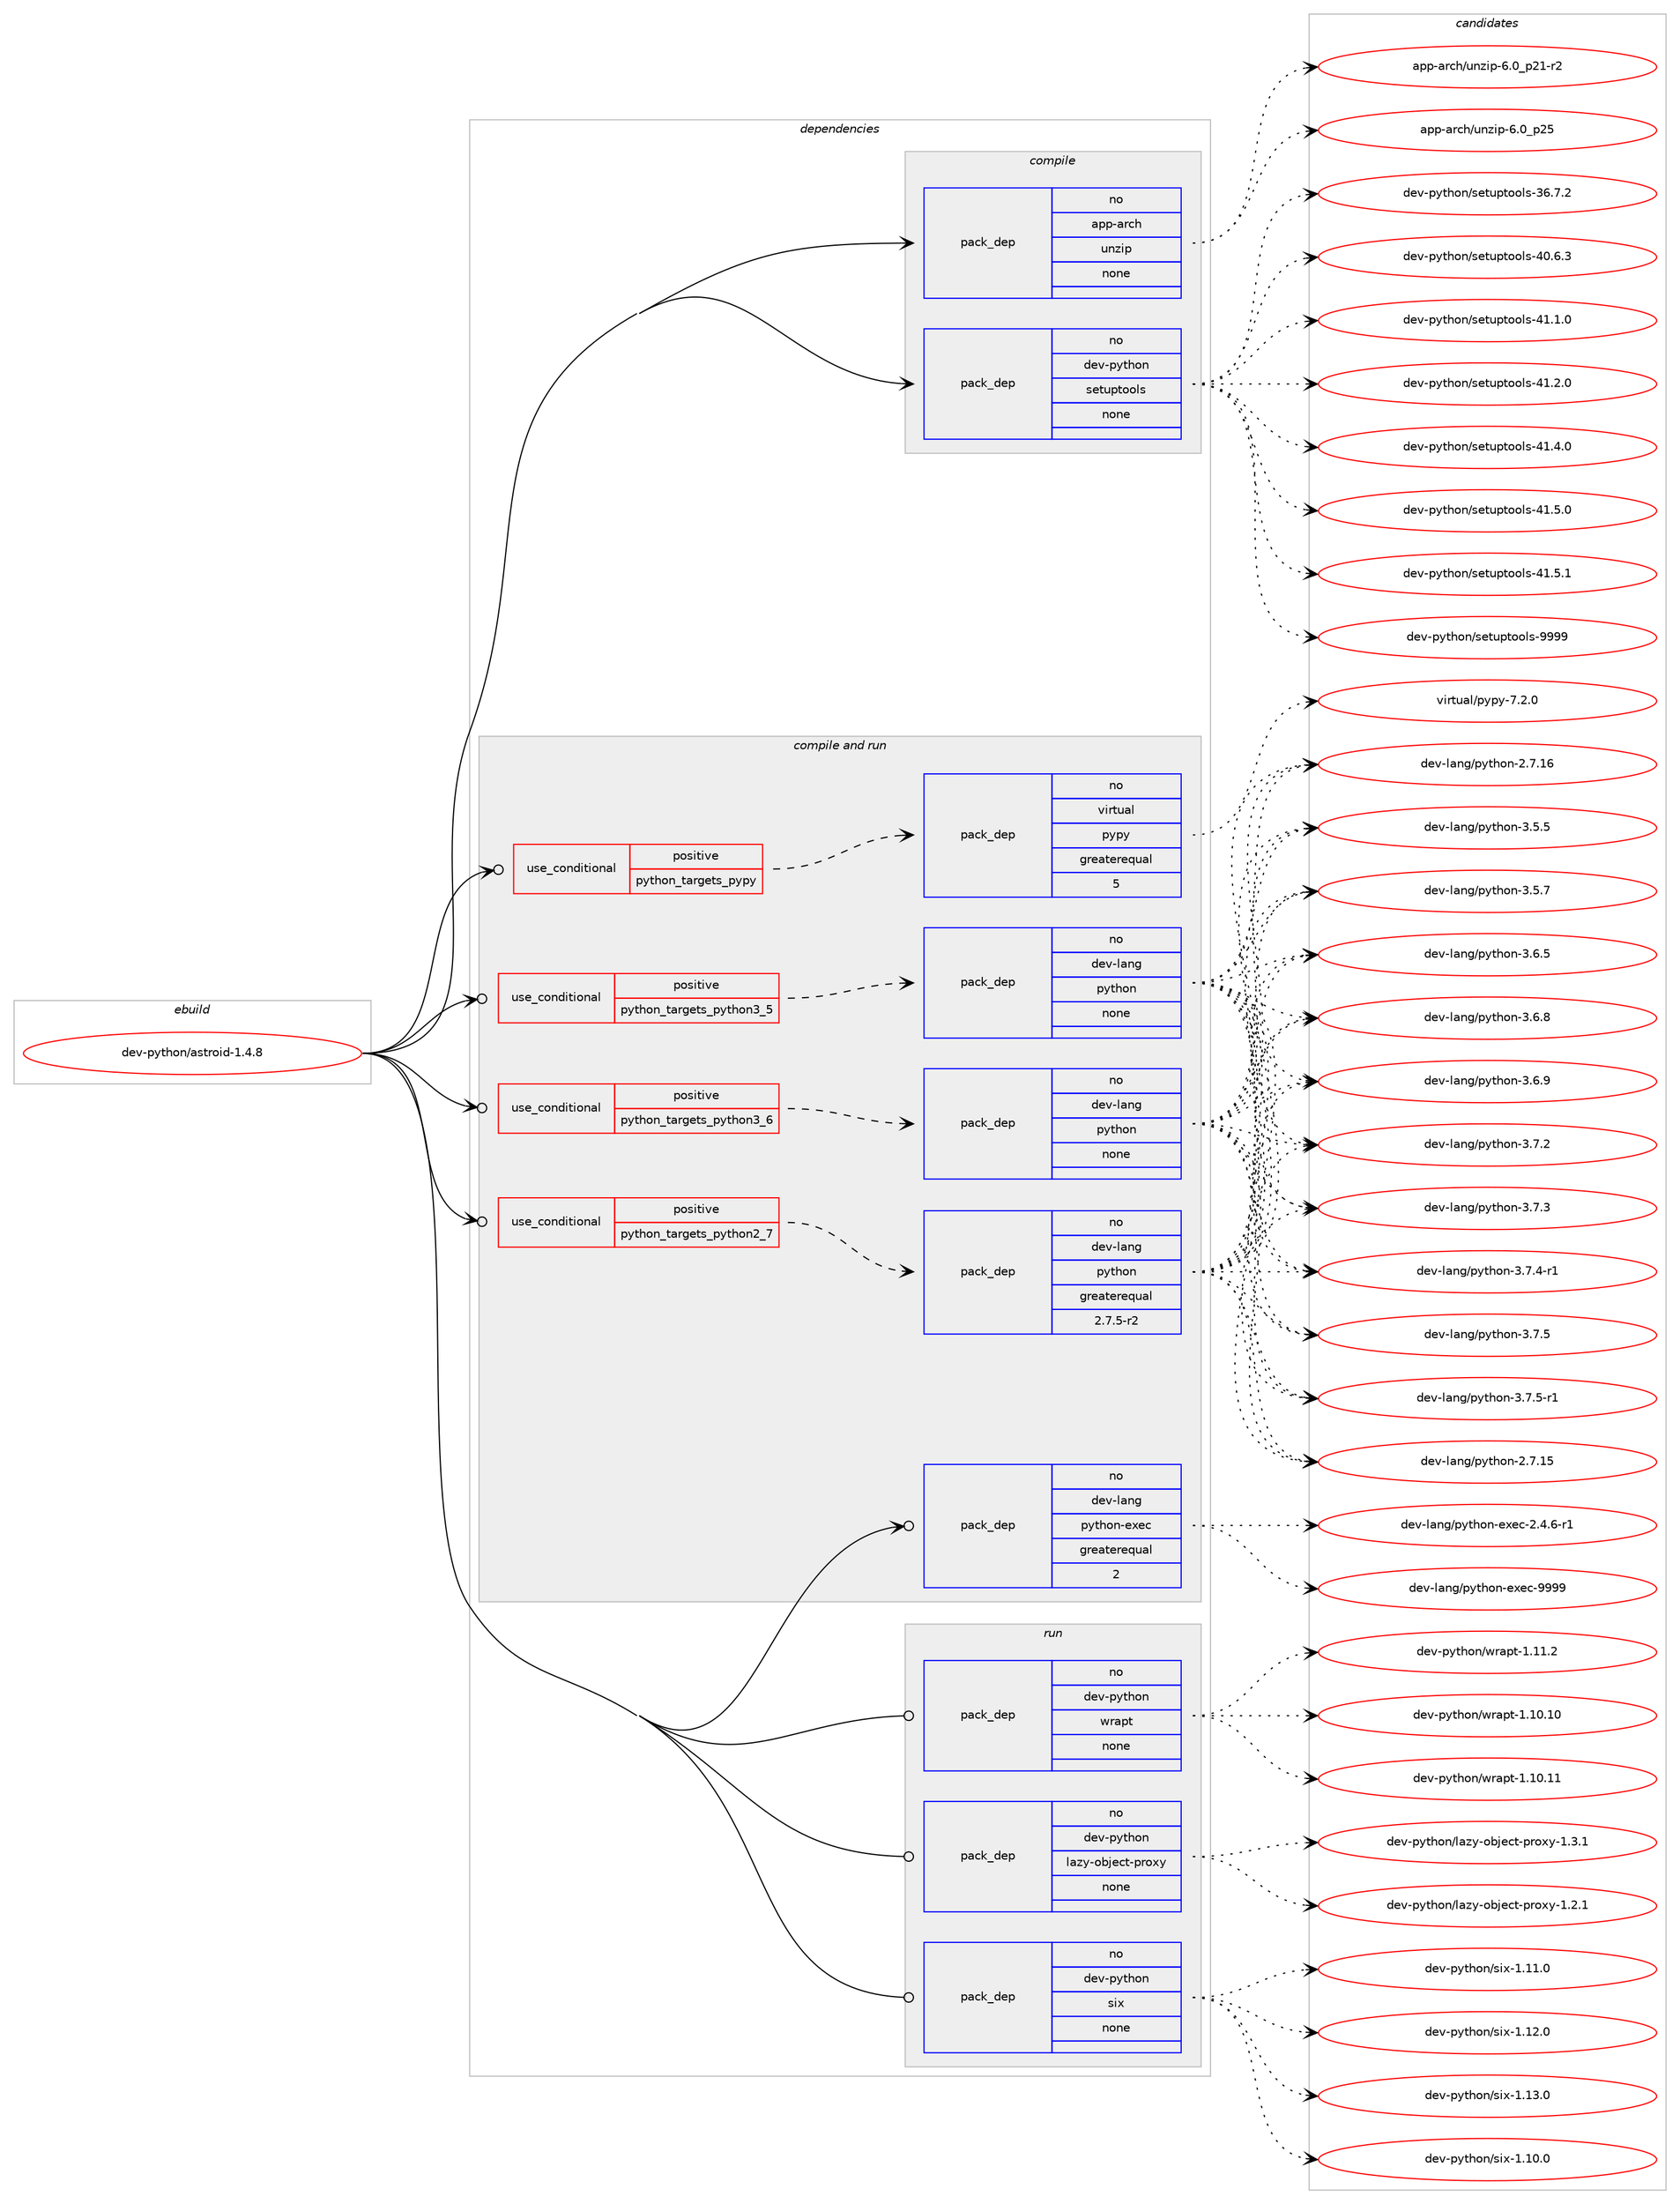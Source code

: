 digraph prolog {

# *************
# Graph options
# *************

newrank=true;
concentrate=true;
compound=true;
graph [rankdir=LR,fontname=Helvetica,fontsize=10,ranksep=1.5];#, ranksep=2.5, nodesep=0.2];
edge  [arrowhead=vee];
node  [fontname=Helvetica,fontsize=10];

# **********
# The ebuild
# **********

subgraph cluster_leftcol {
color=gray;
rank=same;
label=<<i>ebuild</i>>;
id [label="dev-python/astroid-1.4.8", color=red, width=4, href="../dev-python/astroid-1.4.8.svg"];
}

# ****************
# The dependencies
# ****************

subgraph cluster_midcol {
color=gray;
label=<<i>dependencies</i>>;
subgraph cluster_compile {
fillcolor="#eeeeee";
style=filled;
label=<<i>compile</i>>;
subgraph pack446634 {
dependency594716 [label=<<TABLE BORDER="0" CELLBORDER="1" CELLSPACING="0" CELLPADDING="4" WIDTH="220"><TR><TD ROWSPAN="6" CELLPADDING="30">pack_dep</TD></TR><TR><TD WIDTH="110">no</TD></TR><TR><TD>app-arch</TD></TR><TR><TD>unzip</TD></TR><TR><TD>none</TD></TR><TR><TD></TD></TR></TABLE>>, shape=none, color=blue];
}
id:e -> dependency594716:w [weight=20,style="solid",arrowhead="vee"];
subgraph pack446635 {
dependency594717 [label=<<TABLE BORDER="0" CELLBORDER="1" CELLSPACING="0" CELLPADDING="4" WIDTH="220"><TR><TD ROWSPAN="6" CELLPADDING="30">pack_dep</TD></TR><TR><TD WIDTH="110">no</TD></TR><TR><TD>dev-python</TD></TR><TR><TD>setuptools</TD></TR><TR><TD>none</TD></TR><TR><TD></TD></TR></TABLE>>, shape=none, color=blue];
}
id:e -> dependency594717:w [weight=20,style="solid",arrowhead="vee"];
}
subgraph cluster_compileandrun {
fillcolor="#eeeeee";
style=filled;
label=<<i>compile and run</i>>;
subgraph cond136310 {
dependency594718 [label=<<TABLE BORDER="0" CELLBORDER="1" CELLSPACING="0" CELLPADDING="4"><TR><TD ROWSPAN="3" CELLPADDING="10">use_conditional</TD></TR><TR><TD>positive</TD></TR><TR><TD>python_targets_pypy</TD></TR></TABLE>>, shape=none, color=red];
subgraph pack446636 {
dependency594719 [label=<<TABLE BORDER="0" CELLBORDER="1" CELLSPACING="0" CELLPADDING="4" WIDTH="220"><TR><TD ROWSPAN="6" CELLPADDING="30">pack_dep</TD></TR><TR><TD WIDTH="110">no</TD></TR><TR><TD>virtual</TD></TR><TR><TD>pypy</TD></TR><TR><TD>greaterequal</TD></TR><TR><TD>5</TD></TR></TABLE>>, shape=none, color=blue];
}
dependency594718:e -> dependency594719:w [weight=20,style="dashed",arrowhead="vee"];
}
id:e -> dependency594718:w [weight=20,style="solid",arrowhead="odotvee"];
subgraph cond136311 {
dependency594720 [label=<<TABLE BORDER="0" CELLBORDER="1" CELLSPACING="0" CELLPADDING="4"><TR><TD ROWSPAN="3" CELLPADDING="10">use_conditional</TD></TR><TR><TD>positive</TD></TR><TR><TD>python_targets_python2_7</TD></TR></TABLE>>, shape=none, color=red];
subgraph pack446637 {
dependency594721 [label=<<TABLE BORDER="0" CELLBORDER="1" CELLSPACING="0" CELLPADDING="4" WIDTH="220"><TR><TD ROWSPAN="6" CELLPADDING="30">pack_dep</TD></TR><TR><TD WIDTH="110">no</TD></TR><TR><TD>dev-lang</TD></TR><TR><TD>python</TD></TR><TR><TD>greaterequal</TD></TR><TR><TD>2.7.5-r2</TD></TR></TABLE>>, shape=none, color=blue];
}
dependency594720:e -> dependency594721:w [weight=20,style="dashed",arrowhead="vee"];
}
id:e -> dependency594720:w [weight=20,style="solid",arrowhead="odotvee"];
subgraph cond136312 {
dependency594722 [label=<<TABLE BORDER="0" CELLBORDER="1" CELLSPACING="0" CELLPADDING="4"><TR><TD ROWSPAN="3" CELLPADDING="10">use_conditional</TD></TR><TR><TD>positive</TD></TR><TR><TD>python_targets_python3_5</TD></TR></TABLE>>, shape=none, color=red];
subgraph pack446638 {
dependency594723 [label=<<TABLE BORDER="0" CELLBORDER="1" CELLSPACING="0" CELLPADDING="4" WIDTH="220"><TR><TD ROWSPAN="6" CELLPADDING="30">pack_dep</TD></TR><TR><TD WIDTH="110">no</TD></TR><TR><TD>dev-lang</TD></TR><TR><TD>python</TD></TR><TR><TD>none</TD></TR><TR><TD></TD></TR></TABLE>>, shape=none, color=blue];
}
dependency594722:e -> dependency594723:w [weight=20,style="dashed",arrowhead="vee"];
}
id:e -> dependency594722:w [weight=20,style="solid",arrowhead="odotvee"];
subgraph cond136313 {
dependency594724 [label=<<TABLE BORDER="0" CELLBORDER="1" CELLSPACING="0" CELLPADDING="4"><TR><TD ROWSPAN="3" CELLPADDING="10">use_conditional</TD></TR><TR><TD>positive</TD></TR><TR><TD>python_targets_python3_6</TD></TR></TABLE>>, shape=none, color=red];
subgraph pack446639 {
dependency594725 [label=<<TABLE BORDER="0" CELLBORDER="1" CELLSPACING="0" CELLPADDING="4" WIDTH="220"><TR><TD ROWSPAN="6" CELLPADDING="30">pack_dep</TD></TR><TR><TD WIDTH="110">no</TD></TR><TR><TD>dev-lang</TD></TR><TR><TD>python</TD></TR><TR><TD>none</TD></TR><TR><TD></TD></TR></TABLE>>, shape=none, color=blue];
}
dependency594724:e -> dependency594725:w [weight=20,style="dashed",arrowhead="vee"];
}
id:e -> dependency594724:w [weight=20,style="solid",arrowhead="odotvee"];
subgraph pack446640 {
dependency594726 [label=<<TABLE BORDER="0" CELLBORDER="1" CELLSPACING="0" CELLPADDING="4" WIDTH="220"><TR><TD ROWSPAN="6" CELLPADDING="30">pack_dep</TD></TR><TR><TD WIDTH="110">no</TD></TR><TR><TD>dev-lang</TD></TR><TR><TD>python-exec</TD></TR><TR><TD>greaterequal</TD></TR><TR><TD>2</TD></TR></TABLE>>, shape=none, color=blue];
}
id:e -> dependency594726:w [weight=20,style="solid",arrowhead="odotvee"];
}
subgraph cluster_run {
fillcolor="#eeeeee";
style=filled;
label=<<i>run</i>>;
subgraph pack446641 {
dependency594727 [label=<<TABLE BORDER="0" CELLBORDER="1" CELLSPACING="0" CELLPADDING="4" WIDTH="220"><TR><TD ROWSPAN="6" CELLPADDING="30">pack_dep</TD></TR><TR><TD WIDTH="110">no</TD></TR><TR><TD>dev-python</TD></TR><TR><TD>lazy-object-proxy</TD></TR><TR><TD>none</TD></TR><TR><TD></TD></TR></TABLE>>, shape=none, color=blue];
}
id:e -> dependency594727:w [weight=20,style="solid",arrowhead="odot"];
subgraph pack446642 {
dependency594728 [label=<<TABLE BORDER="0" CELLBORDER="1" CELLSPACING="0" CELLPADDING="4" WIDTH="220"><TR><TD ROWSPAN="6" CELLPADDING="30">pack_dep</TD></TR><TR><TD WIDTH="110">no</TD></TR><TR><TD>dev-python</TD></TR><TR><TD>six</TD></TR><TR><TD>none</TD></TR><TR><TD></TD></TR></TABLE>>, shape=none, color=blue];
}
id:e -> dependency594728:w [weight=20,style="solid",arrowhead="odot"];
subgraph pack446643 {
dependency594729 [label=<<TABLE BORDER="0" CELLBORDER="1" CELLSPACING="0" CELLPADDING="4" WIDTH="220"><TR><TD ROWSPAN="6" CELLPADDING="30">pack_dep</TD></TR><TR><TD WIDTH="110">no</TD></TR><TR><TD>dev-python</TD></TR><TR><TD>wrapt</TD></TR><TR><TD>none</TD></TR><TR><TD></TD></TR></TABLE>>, shape=none, color=blue];
}
id:e -> dependency594729:w [weight=20,style="solid",arrowhead="odot"];
}
}

# **************
# The candidates
# **************

subgraph cluster_choices {
rank=same;
color=gray;
label=<<i>candidates</i>>;

subgraph choice446634 {
color=black;
nodesep=1;
choice9711211245971149910447117110122105112455446489511250494511450 [label="app-arch/unzip-6.0_p21-r2", color=red, width=4,href="../app-arch/unzip-6.0_p21-r2.svg"];
choice971121124597114991044711711012210511245544648951125053 [label="app-arch/unzip-6.0_p25", color=red, width=4,href="../app-arch/unzip-6.0_p25.svg"];
dependency594716:e -> choice9711211245971149910447117110122105112455446489511250494511450:w [style=dotted,weight="100"];
dependency594716:e -> choice971121124597114991044711711012210511245544648951125053:w [style=dotted,weight="100"];
}
subgraph choice446635 {
color=black;
nodesep=1;
choice100101118451121211161041111104711510111611711211611111110811545515446554650 [label="dev-python/setuptools-36.7.2", color=red, width=4,href="../dev-python/setuptools-36.7.2.svg"];
choice100101118451121211161041111104711510111611711211611111110811545524846544651 [label="dev-python/setuptools-40.6.3", color=red, width=4,href="../dev-python/setuptools-40.6.3.svg"];
choice100101118451121211161041111104711510111611711211611111110811545524946494648 [label="dev-python/setuptools-41.1.0", color=red, width=4,href="../dev-python/setuptools-41.1.0.svg"];
choice100101118451121211161041111104711510111611711211611111110811545524946504648 [label="dev-python/setuptools-41.2.0", color=red, width=4,href="../dev-python/setuptools-41.2.0.svg"];
choice100101118451121211161041111104711510111611711211611111110811545524946524648 [label="dev-python/setuptools-41.4.0", color=red, width=4,href="../dev-python/setuptools-41.4.0.svg"];
choice100101118451121211161041111104711510111611711211611111110811545524946534648 [label="dev-python/setuptools-41.5.0", color=red, width=4,href="../dev-python/setuptools-41.5.0.svg"];
choice100101118451121211161041111104711510111611711211611111110811545524946534649 [label="dev-python/setuptools-41.5.1", color=red, width=4,href="../dev-python/setuptools-41.5.1.svg"];
choice10010111845112121116104111110471151011161171121161111111081154557575757 [label="dev-python/setuptools-9999", color=red, width=4,href="../dev-python/setuptools-9999.svg"];
dependency594717:e -> choice100101118451121211161041111104711510111611711211611111110811545515446554650:w [style=dotted,weight="100"];
dependency594717:e -> choice100101118451121211161041111104711510111611711211611111110811545524846544651:w [style=dotted,weight="100"];
dependency594717:e -> choice100101118451121211161041111104711510111611711211611111110811545524946494648:w [style=dotted,weight="100"];
dependency594717:e -> choice100101118451121211161041111104711510111611711211611111110811545524946504648:w [style=dotted,weight="100"];
dependency594717:e -> choice100101118451121211161041111104711510111611711211611111110811545524946524648:w [style=dotted,weight="100"];
dependency594717:e -> choice100101118451121211161041111104711510111611711211611111110811545524946534648:w [style=dotted,weight="100"];
dependency594717:e -> choice100101118451121211161041111104711510111611711211611111110811545524946534649:w [style=dotted,weight="100"];
dependency594717:e -> choice10010111845112121116104111110471151011161171121161111111081154557575757:w [style=dotted,weight="100"];
}
subgraph choice446636 {
color=black;
nodesep=1;
choice1181051141161179710847112121112121455546504648 [label="virtual/pypy-7.2.0", color=red, width=4,href="../virtual/pypy-7.2.0.svg"];
dependency594719:e -> choice1181051141161179710847112121112121455546504648:w [style=dotted,weight="100"];
}
subgraph choice446637 {
color=black;
nodesep=1;
choice10010111845108971101034711212111610411111045504655464953 [label="dev-lang/python-2.7.15", color=red, width=4,href="../dev-lang/python-2.7.15.svg"];
choice10010111845108971101034711212111610411111045504655464954 [label="dev-lang/python-2.7.16", color=red, width=4,href="../dev-lang/python-2.7.16.svg"];
choice100101118451089711010347112121116104111110455146534653 [label="dev-lang/python-3.5.5", color=red, width=4,href="../dev-lang/python-3.5.5.svg"];
choice100101118451089711010347112121116104111110455146534655 [label="dev-lang/python-3.5.7", color=red, width=4,href="../dev-lang/python-3.5.7.svg"];
choice100101118451089711010347112121116104111110455146544653 [label="dev-lang/python-3.6.5", color=red, width=4,href="../dev-lang/python-3.6.5.svg"];
choice100101118451089711010347112121116104111110455146544656 [label="dev-lang/python-3.6.8", color=red, width=4,href="../dev-lang/python-3.6.8.svg"];
choice100101118451089711010347112121116104111110455146544657 [label="dev-lang/python-3.6.9", color=red, width=4,href="../dev-lang/python-3.6.9.svg"];
choice100101118451089711010347112121116104111110455146554650 [label="dev-lang/python-3.7.2", color=red, width=4,href="../dev-lang/python-3.7.2.svg"];
choice100101118451089711010347112121116104111110455146554651 [label="dev-lang/python-3.7.3", color=red, width=4,href="../dev-lang/python-3.7.3.svg"];
choice1001011184510897110103471121211161041111104551465546524511449 [label="dev-lang/python-3.7.4-r1", color=red, width=4,href="../dev-lang/python-3.7.4-r1.svg"];
choice100101118451089711010347112121116104111110455146554653 [label="dev-lang/python-3.7.5", color=red, width=4,href="../dev-lang/python-3.7.5.svg"];
choice1001011184510897110103471121211161041111104551465546534511449 [label="dev-lang/python-3.7.5-r1", color=red, width=4,href="../dev-lang/python-3.7.5-r1.svg"];
dependency594721:e -> choice10010111845108971101034711212111610411111045504655464953:w [style=dotted,weight="100"];
dependency594721:e -> choice10010111845108971101034711212111610411111045504655464954:w [style=dotted,weight="100"];
dependency594721:e -> choice100101118451089711010347112121116104111110455146534653:w [style=dotted,weight="100"];
dependency594721:e -> choice100101118451089711010347112121116104111110455146534655:w [style=dotted,weight="100"];
dependency594721:e -> choice100101118451089711010347112121116104111110455146544653:w [style=dotted,weight="100"];
dependency594721:e -> choice100101118451089711010347112121116104111110455146544656:w [style=dotted,weight="100"];
dependency594721:e -> choice100101118451089711010347112121116104111110455146544657:w [style=dotted,weight="100"];
dependency594721:e -> choice100101118451089711010347112121116104111110455146554650:w [style=dotted,weight="100"];
dependency594721:e -> choice100101118451089711010347112121116104111110455146554651:w [style=dotted,weight="100"];
dependency594721:e -> choice1001011184510897110103471121211161041111104551465546524511449:w [style=dotted,weight="100"];
dependency594721:e -> choice100101118451089711010347112121116104111110455146554653:w [style=dotted,weight="100"];
dependency594721:e -> choice1001011184510897110103471121211161041111104551465546534511449:w [style=dotted,weight="100"];
}
subgraph choice446638 {
color=black;
nodesep=1;
choice10010111845108971101034711212111610411111045504655464953 [label="dev-lang/python-2.7.15", color=red, width=4,href="../dev-lang/python-2.7.15.svg"];
choice10010111845108971101034711212111610411111045504655464954 [label="dev-lang/python-2.7.16", color=red, width=4,href="../dev-lang/python-2.7.16.svg"];
choice100101118451089711010347112121116104111110455146534653 [label="dev-lang/python-3.5.5", color=red, width=4,href="../dev-lang/python-3.5.5.svg"];
choice100101118451089711010347112121116104111110455146534655 [label="dev-lang/python-3.5.7", color=red, width=4,href="../dev-lang/python-3.5.7.svg"];
choice100101118451089711010347112121116104111110455146544653 [label="dev-lang/python-3.6.5", color=red, width=4,href="../dev-lang/python-3.6.5.svg"];
choice100101118451089711010347112121116104111110455146544656 [label="dev-lang/python-3.6.8", color=red, width=4,href="../dev-lang/python-3.6.8.svg"];
choice100101118451089711010347112121116104111110455146544657 [label="dev-lang/python-3.6.9", color=red, width=4,href="../dev-lang/python-3.6.9.svg"];
choice100101118451089711010347112121116104111110455146554650 [label="dev-lang/python-3.7.2", color=red, width=4,href="../dev-lang/python-3.7.2.svg"];
choice100101118451089711010347112121116104111110455146554651 [label="dev-lang/python-3.7.3", color=red, width=4,href="../dev-lang/python-3.7.3.svg"];
choice1001011184510897110103471121211161041111104551465546524511449 [label="dev-lang/python-3.7.4-r1", color=red, width=4,href="../dev-lang/python-3.7.4-r1.svg"];
choice100101118451089711010347112121116104111110455146554653 [label="dev-lang/python-3.7.5", color=red, width=4,href="../dev-lang/python-3.7.5.svg"];
choice1001011184510897110103471121211161041111104551465546534511449 [label="dev-lang/python-3.7.5-r1", color=red, width=4,href="../dev-lang/python-3.7.5-r1.svg"];
dependency594723:e -> choice10010111845108971101034711212111610411111045504655464953:w [style=dotted,weight="100"];
dependency594723:e -> choice10010111845108971101034711212111610411111045504655464954:w [style=dotted,weight="100"];
dependency594723:e -> choice100101118451089711010347112121116104111110455146534653:w [style=dotted,weight="100"];
dependency594723:e -> choice100101118451089711010347112121116104111110455146534655:w [style=dotted,weight="100"];
dependency594723:e -> choice100101118451089711010347112121116104111110455146544653:w [style=dotted,weight="100"];
dependency594723:e -> choice100101118451089711010347112121116104111110455146544656:w [style=dotted,weight="100"];
dependency594723:e -> choice100101118451089711010347112121116104111110455146544657:w [style=dotted,weight="100"];
dependency594723:e -> choice100101118451089711010347112121116104111110455146554650:w [style=dotted,weight="100"];
dependency594723:e -> choice100101118451089711010347112121116104111110455146554651:w [style=dotted,weight="100"];
dependency594723:e -> choice1001011184510897110103471121211161041111104551465546524511449:w [style=dotted,weight="100"];
dependency594723:e -> choice100101118451089711010347112121116104111110455146554653:w [style=dotted,weight="100"];
dependency594723:e -> choice1001011184510897110103471121211161041111104551465546534511449:w [style=dotted,weight="100"];
}
subgraph choice446639 {
color=black;
nodesep=1;
choice10010111845108971101034711212111610411111045504655464953 [label="dev-lang/python-2.7.15", color=red, width=4,href="../dev-lang/python-2.7.15.svg"];
choice10010111845108971101034711212111610411111045504655464954 [label="dev-lang/python-2.7.16", color=red, width=4,href="../dev-lang/python-2.7.16.svg"];
choice100101118451089711010347112121116104111110455146534653 [label="dev-lang/python-3.5.5", color=red, width=4,href="../dev-lang/python-3.5.5.svg"];
choice100101118451089711010347112121116104111110455146534655 [label="dev-lang/python-3.5.7", color=red, width=4,href="../dev-lang/python-3.5.7.svg"];
choice100101118451089711010347112121116104111110455146544653 [label="dev-lang/python-3.6.5", color=red, width=4,href="../dev-lang/python-3.6.5.svg"];
choice100101118451089711010347112121116104111110455146544656 [label="dev-lang/python-3.6.8", color=red, width=4,href="../dev-lang/python-3.6.8.svg"];
choice100101118451089711010347112121116104111110455146544657 [label="dev-lang/python-3.6.9", color=red, width=4,href="../dev-lang/python-3.6.9.svg"];
choice100101118451089711010347112121116104111110455146554650 [label="dev-lang/python-3.7.2", color=red, width=4,href="../dev-lang/python-3.7.2.svg"];
choice100101118451089711010347112121116104111110455146554651 [label="dev-lang/python-3.7.3", color=red, width=4,href="../dev-lang/python-3.7.3.svg"];
choice1001011184510897110103471121211161041111104551465546524511449 [label="dev-lang/python-3.7.4-r1", color=red, width=4,href="../dev-lang/python-3.7.4-r1.svg"];
choice100101118451089711010347112121116104111110455146554653 [label="dev-lang/python-3.7.5", color=red, width=4,href="../dev-lang/python-3.7.5.svg"];
choice1001011184510897110103471121211161041111104551465546534511449 [label="dev-lang/python-3.7.5-r1", color=red, width=4,href="../dev-lang/python-3.7.5-r1.svg"];
dependency594725:e -> choice10010111845108971101034711212111610411111045504655464953:w [style=dotted,weight="100"];
dependency594725:e -> choice10010111845108971101034711212111610411111045504655464954:w [style=dotted,weight="100"];
dependency594725:e -> choice100101118451089711010347112121116104111110455146534653:w [style=dotted,weight="100"];
dependency594725:e -> choice100101118451089711010347112121116104111110455146534655:w [style=dotted,weight="100"];
dependency594725:e -> choice100101118451089711010347112121116104111110455146544653:w [style=dotted,weight="100"];
dependency594725:e -> choice100101118451089711010347112121116104111110455146544656:w [style=dotted,weight="100"];
dependency594725:e -> choice100101118451089711010347112121116104111110455146544657:w [style=dotted,weight="100"];
dependency594725:e -> choice100101118451089711010347112121116104111110455146554650:w [style=dotted,weight="100"];
dependency594725:e -> choice100101118451089711010347112121116104111110455146554651:w [style=dotted,weight="100"];
dependency594725:e -> choice1001011184510897110103471121211161041111104551465546524511449:w [style=dotted,weight="100"];
dependency594725:e -> choice100101118451089711010347112121116104111110455146554653:w [style=dotted,weight="100"];
dependency594725:e -> choice1001011184510897110103471121211161041111104551465546534511449:w [style=dotted,weight="100"];
}
subgraph choice446640 {
color=black;
nodesep=1;
choice10010111845108971101034711212111610411111045101120101994550465246544511449 [label="dev-lang/python-exec-2.4.6-r1", color=red, width=4,href="../dev-lang/python-exec-2.4.6-r1.svg"];
choice10010111845108971101034711212111610411111045101120101994557575757 [label="dev-lang/python-exec-9999", color=red, width=4,href="../dev-lang/python-exec-9999.svg"];
dependency594726:e -> choice10010111845108971101034711212111610411111045101120101994550465246544511449:w [style=dotted,weight="100"];
dependency594726:e -> choice10010111845108971101034711212111610411111045101120101994557575757:w [style=dotted,weight="100"];
}
subgraph choice446641 {
color=black;
nodesep=1;
choice10010111845112121116104111110471089712212145111981061019911645112114111120121454946504649 [label="dev-python/lazy-object-proxy-1.2.1", color=red, width=4,href="../dev-python/lazy-object-proxy-1.2.1.svg"];
choice10010111845112121116104111110471089712212145111981061019911645112114111120121454946514649 [label="dev-python/lazy-object-proxy-1.3.1", color=red, width=4,href="../dev-python/lazy-object-proxy-1.3.1.svg"];
dependency594727:e -> choice10010111845112121116104111110471089712212145111981061019911645112114111120121454946504649:w [style=dotted,weight="100"];
dependency594727:e -> choice10010111845112121116104111110471089712212145111981061019911645112114111120121454946514649:w [style=dotted,weight="100"];
}
subgraph choice446642 {
color=black;
nodesep=1;
choice100101118451121211161041111104711510512045494649484648 [label="dev-python/six-1.10.0", color=red, width=4,href="../dev-python/six-1.10.0.svg"];
choice100101118451121211161041111104711510512045494649494648 [label="dev-python/six-1.11.0", color=red, width=4,href="../dev-python/six-1.11.0.svg"];
choice100101118451121211161041111104711510512045494649504648 [label="dev-python/six-1.12.0", color=red, width=4,href="../dev-python/six-1.12.0.svg"];
choice100101118451121211161041111104711510512045494649514648 [label="dev-python/six-1.13.0", color=red, width=4,href="../dev-python/six-1.13.0.svg"];
dependency594728:e -> choice100101118451121211161041111104711510512045494649484648:w [style=dotted,weight="100"];
dependency594728:e -> choice100101118451121211161041111104711510512045494649494648:w [style=dotted,weight="100"];
dependency594728:e -> choice100101118451121211161041111104711510512045494649504648:w [style=dotted,weight="100"];
dependency594728:e -> choice100101118451121211161041111104711510512045494649514648:w [style=dotted,weight="100"];
}
subgraph choice446643 {
color=black;
nodesep=1;
choice1001011184511212111610411111047119114971121164549464948464948 [label="dev-python/wrapt-1.10.10", color=red, width=4,href="../dev-python/wrapt-1.10.10.svg"];
choice1001011184511212111610411111047119114971121164549464948464949 [label="dev-python/wrapt-1.10.11", color=red, width=4,href="../dev-python/wrapt-1.10.11.svg"];
choice10010111845112121116104111110471191149711211645494649494650 [label="dev-python/wrapt-1.11.2", color=red, width=4,href="../dev-python/wrapt-1.11.2.svg"];
dependency594729:e -> choice1001011184511212111610411111047119114971121164549464948464948:w [style=dotted,weight="100"];
dependency594729:e -> choice1001011184511212111610411111047119114971121164549464948464949:w [style=dotted,weight="100"];
dependency594729:e -> choice10010111845112121116104111110471191149711211645494649494650:w [style=dotted,weight="100"];
}
}

}
